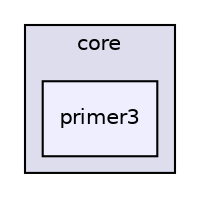 digraph "java/broad/core/primer3" {
  compound=true
  node [ fontsize="10", fontname="Helvetica"];
  edge [ labelfontsize="10", labelfontname="Helvetica"];
  subgraph clusterdir_d797da7c46939e8249507ee9301f1543 {
    graph [ bgcolor="#ddddee", pencolor="black", label="core" fontname="Helvetica", fontsize="10", URL="dir_d797da7c46939e8249507ee9301f1543.html"]
  dir_68d60567cac71328f5aa7e380d16cb43 [shape=box, label="primer3", style="filled", fillcolor="#eeeeff", pencolor="black", URL="dir_68d60567cac71328f5aa7e380d16cb43.html"];
  }
}
